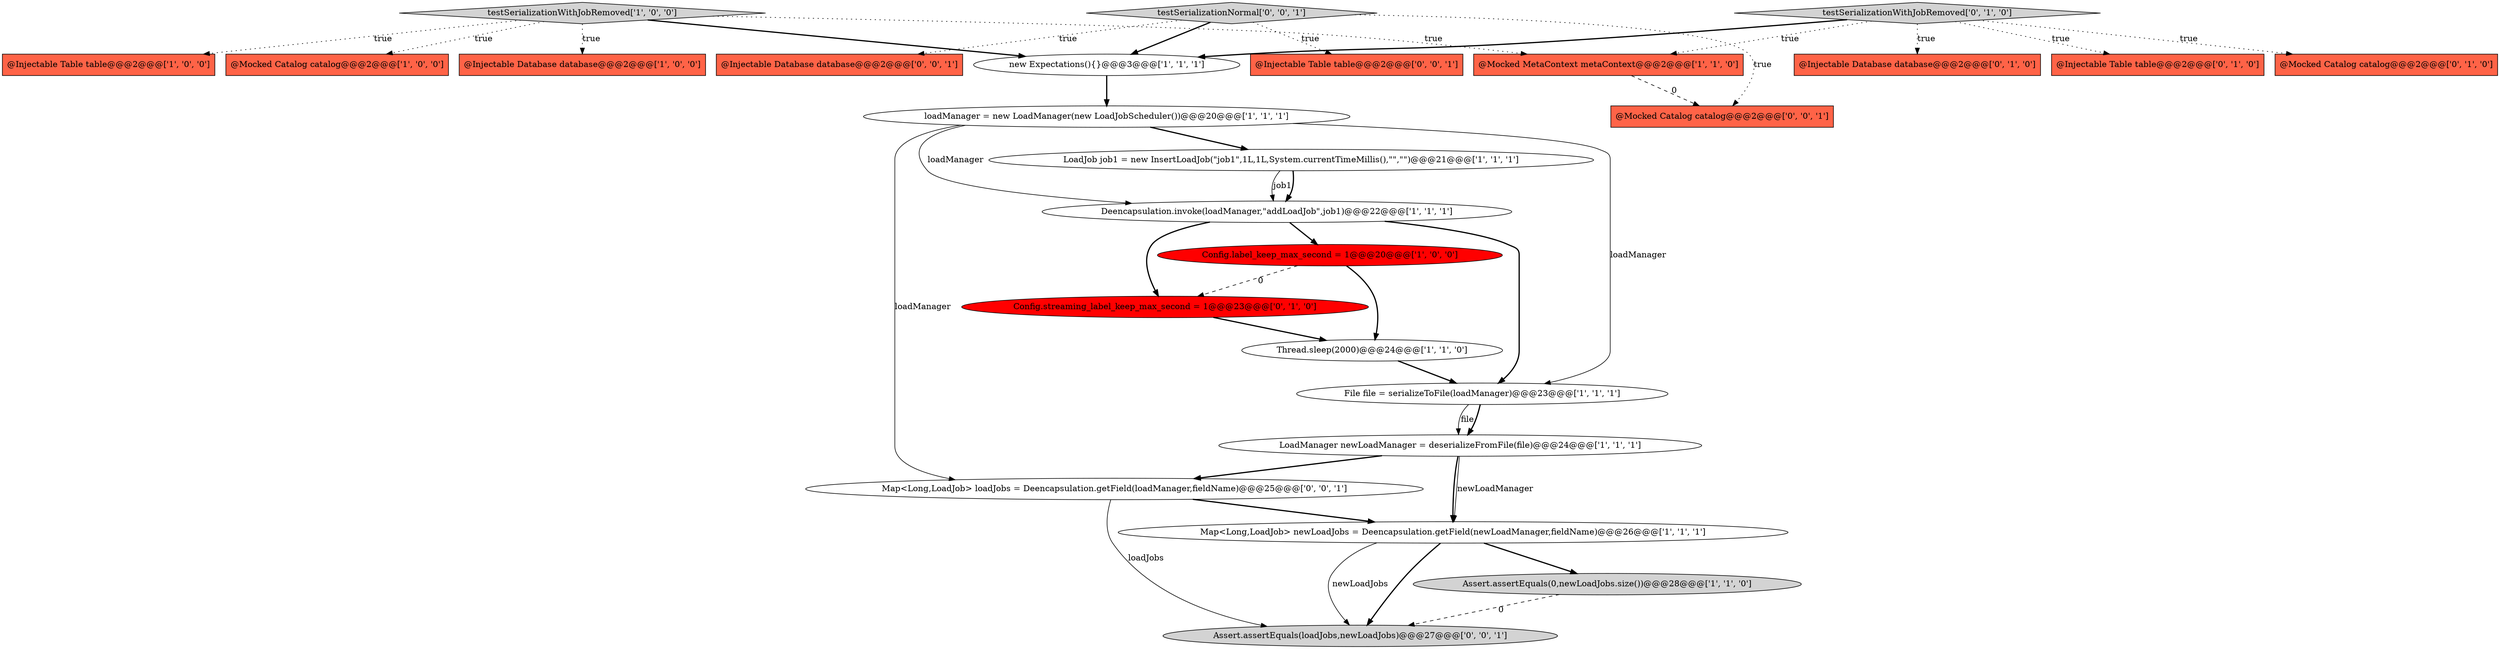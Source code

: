 digraph {
13 [style = filled, label = "Deencapsulation.invoke(loadManager,\"addLoadJob\",job1)@@@22@@@['1', '1', '1']", fillcolor = white, shape = ellipse image = "AAA0AAABBB1BBB"];
18 [style = filled, label = "@Injectable Database database@@@2@@@['0', '1', '0']", fillcolor = tomato, shape = box image = "AAA0AAABBB2BBB"];
22 [style = filled, label = "Map<Long,LoadJob> loadJobs = Deencapsulation.getField(loadManager,fieldName)@@@25@@@['0', '0', '1']", fillcolor = white, shape = ellipse image = "AAA0AAABBB3BBB"];
8 [style = filled, label = "testSerializationWithJobRemoved['1', '0', '0']", fillcolor = lightgray, shape = diamond image = "AAA0AAABBB1BBB"];
14 [style = filled, label = "LoadManager newLoadManager = deserializeFromFile(file)@@@24@@@['1', '1', '1']", fillcolor = white, shape = ellipse image = "AAA0AAABBB1BBB"];
3 [style = filled, label = "@Injectable Database database@@@2@@@['1', '0', '0']", fillcolor = tomato, shape = box image = "AAA0AAABBB1BBB"];
0 [style = filled, label = "@Injectable Table table@@@2@@@['1', '0', '0']", fillcolor = tomato, shape = box image = "AAA0AAABBB1BBB"];
21 [style = filled, label = "@Injectable Table table@@@2@@@['0', '0', '1']", fillcolor = tomato, shape = box image = "AAA0AAABBB3BBB"];
5 [style = filled, label = "Thread.sleep(2000)@@@24@@@['1', '1', '0']", fillcolor = white, shape = ellipse image = "AAA0AAABBB1BBB"];
1 [style = filled, label = "@Mocked Catalog catalog@@@2@@@['1', '0', '0']", fillcolor = tomato, shape = box image = "AAA0AAABBB1BBB"];
19 [style = filled, label = "testSerializationWithJobRemoved['0', '1', '0']", fillcolor = lightgray, shape = diamond image = "AAA0AAABBB2BBB"];
16 [style = filled, label = "@Injectable Table table@@@2@@@['0', '1', '0']", fillcolor = tomato, shape = box image = "AAA0AAABBB2BBB"];
25 [style = filled, label = "@Mocked Catalog catalog@@@2@@@['0', '0', '1']", fillcolor = tomato, shape = box image = "AAA0AAABBB3BBB"];
12 [style = filled, label = "File file = serializeToFile(loadManager)@@@23@@@['1', '1', '1']", fillcolor = white, shape = ellipse image = "AAA0AAABBB1BBB"];
17 [style = filled, label = "@Mocked Catalog catalog@@@2@@@['0', '1', '0']", fillcolor = tomato, shape = box image = "AAA0AAABBB2BBB"];
4 [style = filled, label = "loadManager = new LoadManager(new LoadJobScheduler())@@@20@@@['1', '1', '1']", fillcolor = white, shape = ellipse image = "AAA0AAABBB1BBB"];
23 [style = filled, label = "Assert.assertEquals(loadJobs,newLoadJobs)@@@27@@@['0', '0', '1']", fillcolor = lightgray, shape = ellipse image = "AAA0AAABBB3BBB"];
6 [style = filled, label = "Config.label_keep_max_second = 1@@@20@@@['1', '0', '0']", fillcolor = red, shape = ellipse image = "AAA1AAABBB1BBB"];
2 [style = filled, label = "Map<Long,LoadJob> newLoadJobs = Deencapsulation.getField(newLoadManager,fieldName)@@@26@@@['1', '1', '1']", fillcolor = white, shape = ellipse image = "AAA0AAABBB1BBB"];
24 [style = filled, label = "testSerializationNormal['0', '0', '1']", fillcolor = lightgray, shape = diamond image = "AAA0AAABBB3BBB"];
9 [style = filled, label = "Assert.assertEquals(0,newLoadJobs.size())@@@28@@@['1', '1', '0']", fillcolor = lightgray, shape = ellipse image = "AAA0AAABBB1BBB"];
7 [style = filled, label = "@Mocked MetaContext metaContext@@@2@@@['1', '1', '0']", fillcolor = tomato, shape = box image = "AAA0AAABBB1BBB"];
20 [style = filled, label = "@Injectable Database database@@@2@@@['0', '0', '1']", fillcolor = tomato, shape = box image = "AAA0AAABBB3BBB"];
15 [style = filled, label = "Config.streaming_label_keep_max_second = 1@@@23@@@['0', '1', '0']", fillcolor = red, shape = ellipse image = "AAA1AAABBB2BBB"];
11 [style = filled, label = "LoadJob job1 = new InsertLoadJob(\"job1\",1L,1L,System.currentTimeMillis(),\"\",\"\")@@@21@@@['1', '1', '1']", fillcolor = white, shape = ellipse image = "AAA0AAABBB1BBB"];
10 [style = filled, label = "new Expectations(){}@@@3@@@['1', '1', '1']", fillcolor = white, shape = ellipse image = "AAA0AAABBB1BBB"];
24->10 [style = bold, label=""];
8->10 [style = bold, label=""];
4->13 [style = solid, label="loadManager"];
2->23 [style = solid, label="newLoadJobs"];
12->14 [style = solid, label="file"];
22->2 [style = bold, label=""];
4->12 [style = solid, label="loadManager"];
24->25 [style = dotted, label="true"];
19->17 [style = dotted, label="true"];
14->22 [style = bold, label=""];
14->2 [style = solid, label="newLoadManager"];
19->18 [style = dotted, label="true"];
8->7 [style = dotted, label="true"];
19->10 [style = bold, label=""];
2->9 [style = bold, label=""];
19->7 [style = dotted, label="true"];
9->23 [style = dashed, label="0"];
8->3 [style = dotted, label="true"];
15->5 [style = bold, label=""];
2->23 [style = bold, label=""];
8->1 [style = dotted, label="true"];
6->5 [style = bold, label=""];
11->13 [style = solid, label="job1"];
13->12 [style = bold, label=""];
5->12 [style = bold, label=""];
6->15 [style = dashed, label="0"];
24->20 [style = dotted, label="true"];
11->13 [style = bold, label=""];
12->14 [style = bold, label=""];
19->16 [style = dotted, label="true"];
10->4 [style = bold, label=""];
7->25 [style = dashed, label="0"];
8->0 [style = dotted, label="true"];
14->2 [style = bold, label=""];
13->15 [style = bold, label=""];
13->6 [style = bold, label=""];
4->11 [style = bold, label=""];
24->21 [style = dotted, label="true"];
22->23 [style = solid, label="loadJobs"];
4->22 [style = solid, label="loadManager"];
}
